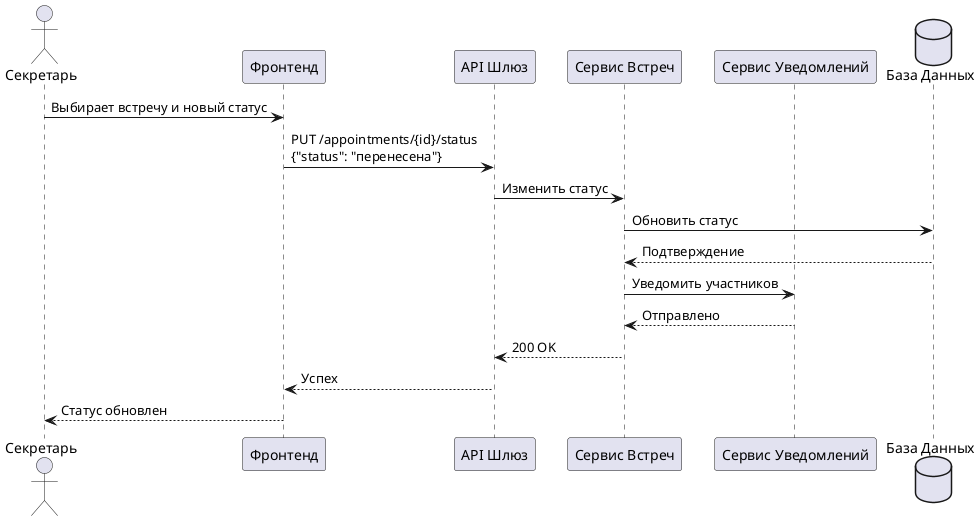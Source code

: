 @startuml ChangeAppointmentStatus 
actor Секретарь
participant "Фронтенд" as FE
participant "API Шлюз" as API
participant "Сервис Встреч" as AppService
participant "Сервис Уведомлений" as Notify
database "База Данных" as DB

Секретарь -> FE: Выбирает встречу и новый статус
FE -> API: PUT /appointments/{id}/status\n{"status": "перенесена"}
API -> AppService: Изменить статус
AppService -> DB: Обновить статус
DB --> AppService: Подтверждение
AppService -> Notify: Уведомить участников
Notify --> AppService: Отправлено
AppService --> API: 200 OK
API --> FE: Успех
FE --> Секретарь: Статус обновлен
@enduml